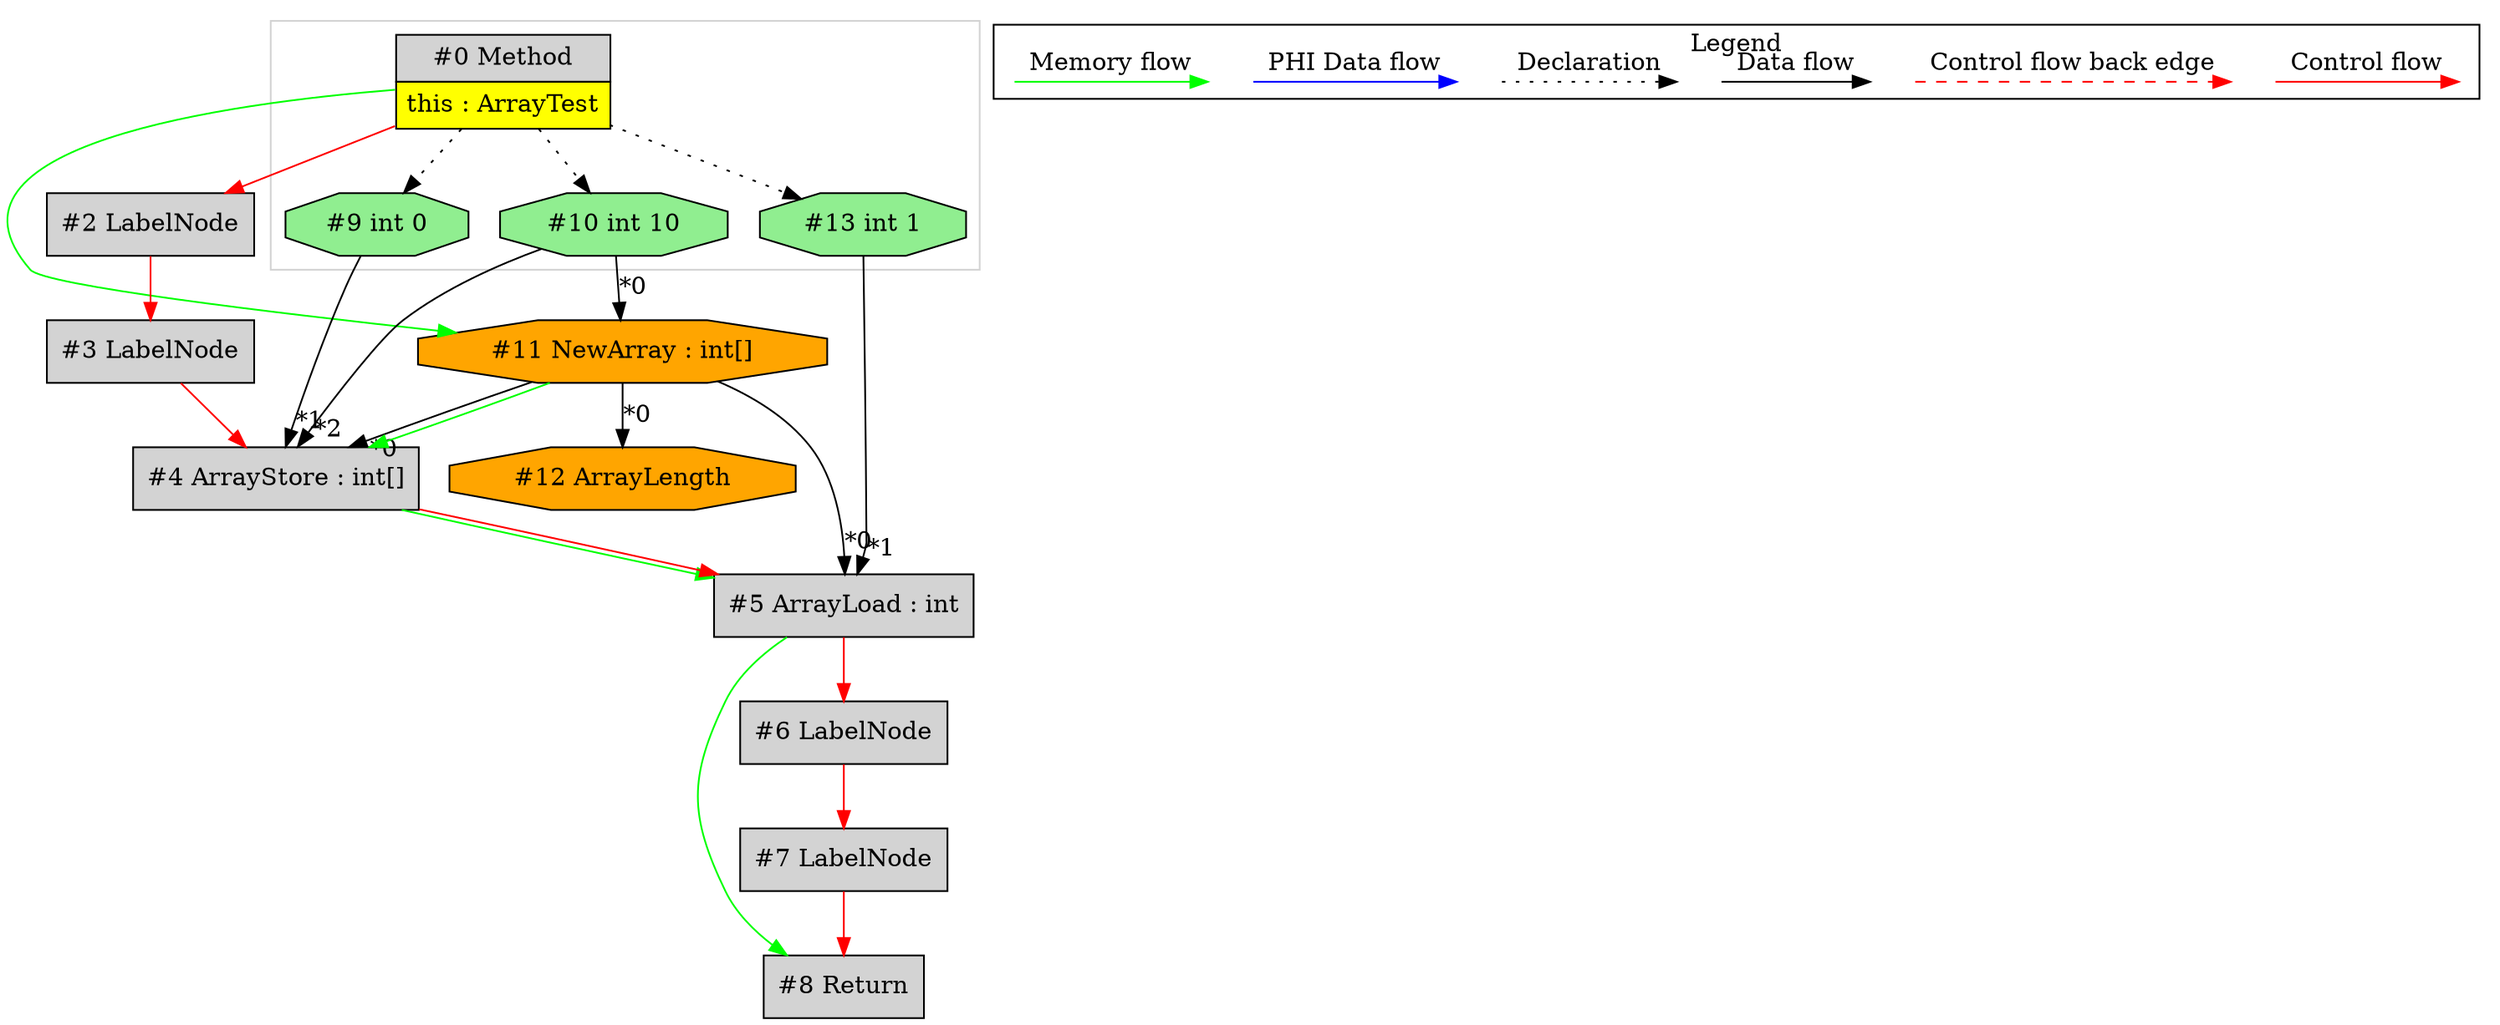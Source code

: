 digraph {
 ordering="in";
 node0[margin="0", label=<<table border="0" cellborder="1" cellspacing="0" cellpadding="5"><tr><td colspan="1">#0 Method</td></tr><tr><td port="prj1" bgcolor="yellow">this : ArrayTest</td></tr></table>>,shape=none, fillcolor=lightgrey, style=filled];
 node11[label="#11 NewArray : int[]",shape=octagon, fillcolor=orange, style=filled];
 node10 -> node11[headlabel="*0", labeldistance=2];
 node0 -> node11[labeldistance=2, color=green, constraint=false];
 node10[label="#10 int 10",shape=octagon, fillcolor=lightgreen, style=filled];
 node0 -> node10[style=dotted];
 node4[label="#4 ArrayStore : int[]",shape=box, fillcolor=lightgrey, style=filled];
 node11 -> node4[headlabel="*0", labeldistance=2];
 node9 -> node4[headlabel="*1", labeldistance=2];
 node10 -> node4[headlabel="*2", labeldistance=2];
 node11 -> node4[labeldistance=2, color=green, constraint=false];
 node3 -> node4[labeldistance=2, color=red, fontcolor=red];
 node3[label="#3 LabelNode",shape=box, fillcolor=lightgrey, style=filled];
 node2 -> node3[labeldistance=2, color=red, fontcolor=red];
 node2[label="#2 LabelNode",shape=box, fillcolor=lightgrey, style=filled];
 node0 -> node2[labeldistance=2, color=red, fontcolor=red];
 node9[label="#9 int 0",shape=octagon, fillcolor=lightgreen, style=filled];
 node0 -> node9[style=dotted];
 node5[label="#5 ArrayLoad : int",shape=box, fillcolor=lightgrey, style=filled];
 node11 -> node5[headlabel="*0", labeldistance=2];
 node13 -> node5[headlabel="*1", labeldistance=2];
 node4 -> node5[labeldistance=2, color=green, constraint=false];
 node4 -> node5[labeldistance=2, color=red, fontcolor=red];
 node13[label="#13 int 1",shape=octagon, fillcolor=lightgreen, style=filled];
 node0 -> node13[style=dotted];
 node8[label="#8 Return",shape=box, fillcolor=lightgrey, style=filled];
 node7 -> node8[labeldistance=2, color=red, fontcolor=red];
 node5 -> node8[labeldistance=2, color=green, constraint=false];
 node7[label="#7 LabelNode",shape=box, fillcolor=lightgrey, style=filled];
 node6 -> node7[labeldistance=2, color=red, fontcolor=red];
 node6[label="#6 LabelNode",shape=box, fillcolor=lightgrey, style=filled];
 node5 -> node6[labeldistance=2, color=red, fontcolor=red];
 node12[label="#12 ArrayLength",shape=octagon, fillcolor=orange, style=filled];
 node11 -> node12[headlabel="*0", labeldistance=2];
 subgraph cluster_0 {
  color=lightgray;
  node0;
  node9;
  node10;
  node13;
 }
 subgraph cluster_000 {
  label = "Legend";
  node [shape=point]
  {
   rank=same;
   c0 [style = invis];
   c1 [style = invis];
   c2 [style = invis];
   c3 [style = invis];
   d0 [style = invis];
   d1 [style = invis];
   d2 [style = invis];
   d3 [style = invis];
   d4 [style = invis];
   d5 [style = invis];
   d6 [style = invis];
   d7 [style = invis];
  }
  c0 -> c1 [label="Control flow", style=solid, color=red]
  c2 -> c3 [label="Control flow back edge", style=dashed, color=red]
  d0 -> d1 [label="Data flow"]
  d2 -> d3 [label="Declaration", style=dotted]
  d4 -> d5 [label="PHI Data flow", color=blue]
  d6 -> d7 [label="Memory flow", color=green]
 }

}
